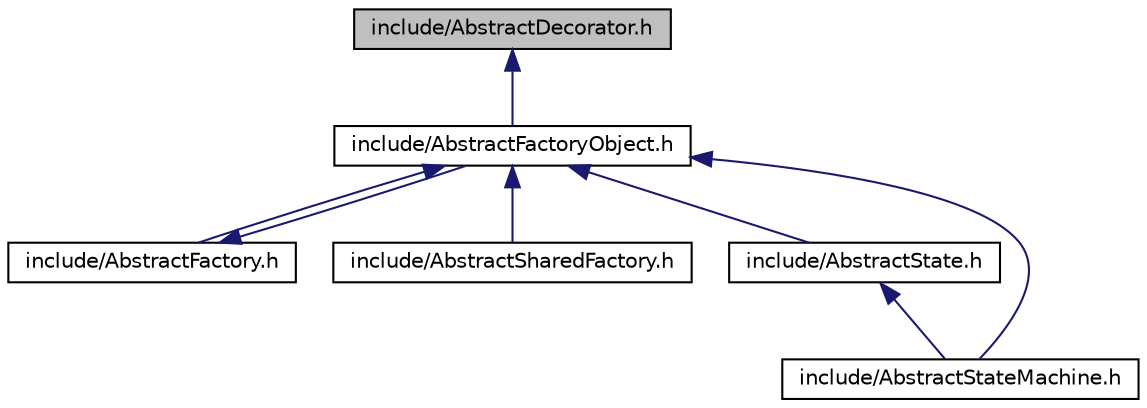 digraph "include/AbstractDecorator.h"
{
  edge [fontname="Helvetica",fontsize="10",labelfontname="Helvetica",labelfontsize="10"];
  node [fontname="Helvetica",fontsize="10",shape=record];
  Node1 [label="include/AbstractDecorator.h",height=0.2,width=0.4,color="black", fillcolor="grey75", style="filled", fontcolor="black"];
  Node1 -> Node2 [dir="back",color="midnightblue",fontsize="10",style="solid",fontname="Helvetica"];
  Node2 [label="include/AbstractFactoryObject.h",height=0.2,width=0.4,color="black", fillcolor="white", style="filled",URL="$_abstract_factory_object_8h.html"];
  Node2 -> Node3 [dir="back",color="midnightblue",fontsize="10",style="solid",fontname="Helvetica"];
  Node3 [label="include/AbstractFactory.h",height=0.2,width=0.4,color="black", fillcolor="white", style="filled",URL="$_abstract_factory_8h.html"];
  Node3 -> Node2 [dir="back",color="midnightblue",fontsize="10",style="solid",fontname="Helvetica"];
  Node2 -> Node4 [dir="back",color="midnightblue",fontsize="10",style="solid",fontname="Helvetica"];
  Node4 [label="include/AbstractSharedFactory.h",height=0.2,width=0.4,color="black", fillcolor="white", style="filled",URL="$_abstract_shared_factory_8h.html"];
  Node2 -> Node5 [dir="back",color="midnightblue",fontsize="10",style="solid",fontname="Helvetica"];
  Node5 [label="include/AbstractState.h",height=0.2,width=0.4,color="black", fillcolor="white", style="filled",URL="$_abstract_state_8h.html"];
  Node5 -> Node6 [dir="back",color="midnightblue",fontsize="10",style="solid",fontname="Helvetica"];
  Node6 [label="include/AbstractStateMachine.h",height=0.2,width=0.4,color="black", fillcolor="white", style="filled",URL="$_abstract_state_machine_8h.html"];
  Node2 -> Node6 [dir="back",color="midnightblue",fontsize="10",style="solid",fontname="Helvetica"];
}
